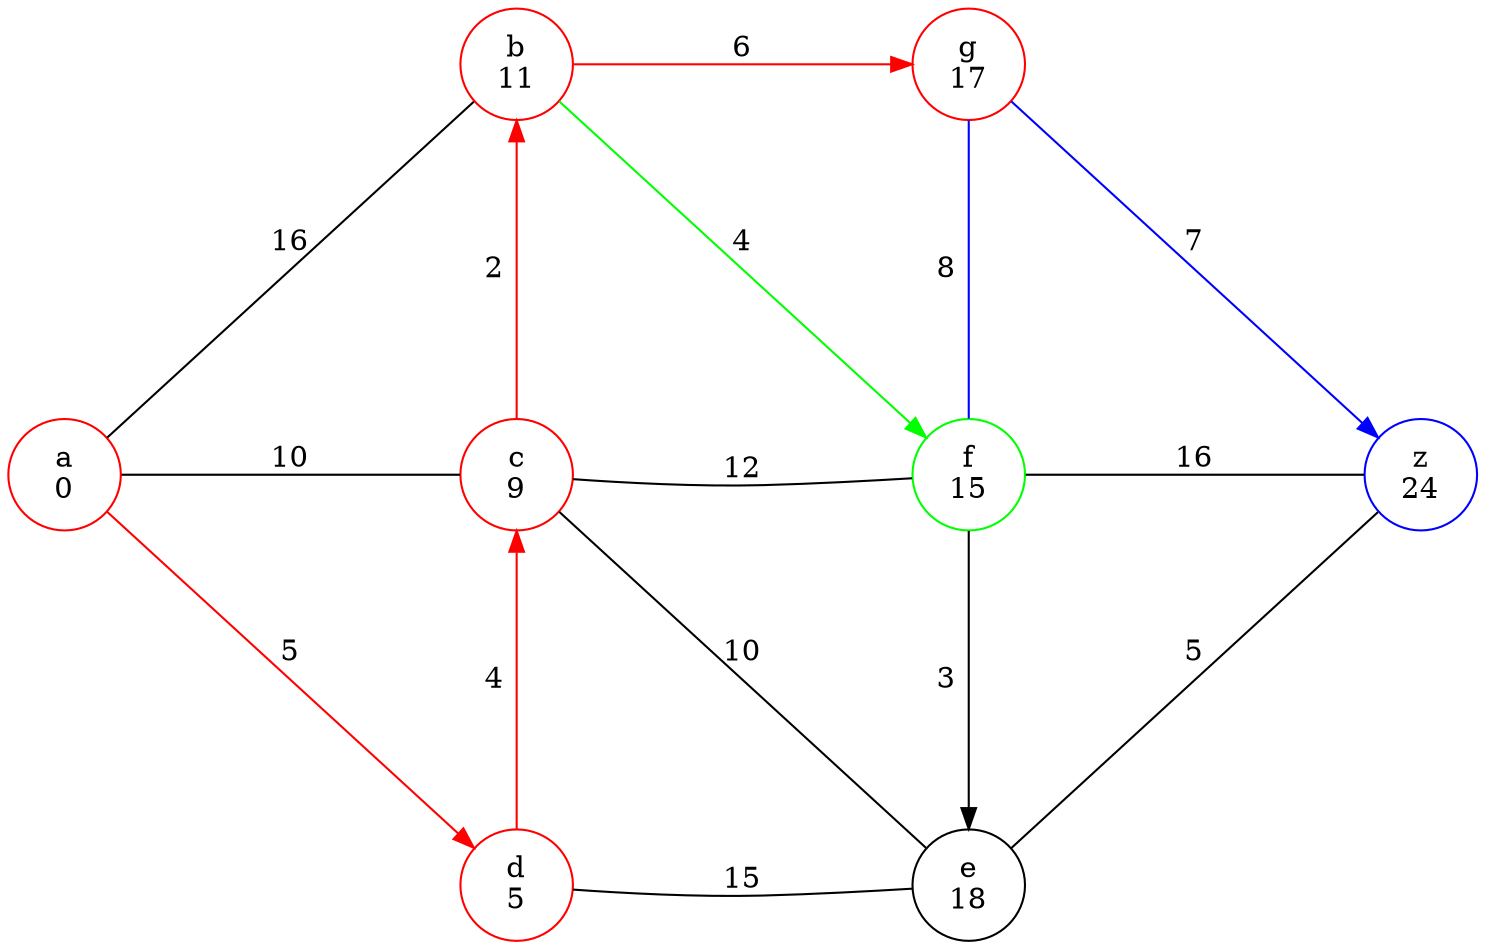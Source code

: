 digraph {
    rankdir=LR
    splines=true;
    overlap=scalexy;
    ranksep=2
    nodesep=1

    a -> b [label="16", dir=none, color=black]
    a -> c [label="10", dir=none, color=black]
    a -> d [label="5", color=red]

    b -> c [label="2", dir=back, color=red]
    c -> d [label="4", dir=back, color=red]

    b -> g [label="6", color=red]
    b -> f [label="4", color=green]


    c -> f [label="12", dir=none, color=black]
    c -> e [label="10", dir=none, color=black]

    d -> e [label="15", dir=none, color=black]

    g -> f [label="8", dir=none, color=blue]
    f -> e [label="3", color=black]

    g -> z [label="7", color=blue]
    f -> z [label="16", dir=none, color=black]
    e -> z [label="5", dir=none]

    {rank=same; b c d}
    {rank=same; g f e}

    a [color=red, label="a\n0"]
    b [color=red, label="b\n11"]
    c [color=red, label="c\n9"]
    d [color=red, label="d\n5"]
    e [color=black, label="e\n18"]
    f [color=green, label="f\n15"]
    g [color=red, label="g\n17"]
    z [color=blue, label="z\n24"]
}
